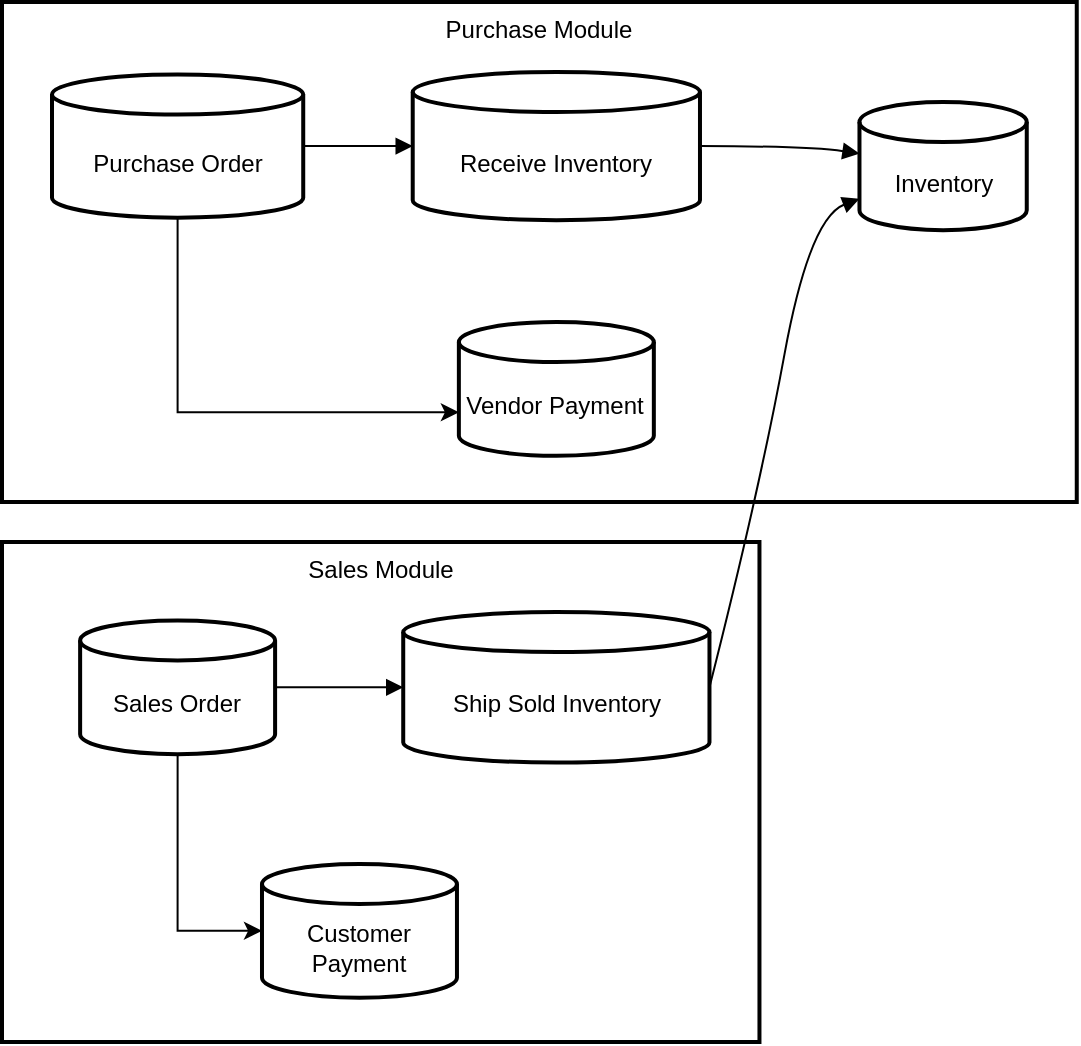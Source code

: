 <mxfile version="21.0.6" type="github">
  <diagram name="Page-1" id="eBDjmsidAM_QVn-FFqh-">
    <mxGraphModel dx="2480" dy="1525" grid="1" gridSize="10" guides="1" tooltips="1" connect="1" arrows="1" fold="1" page="1" pageScale="1" pageWidth="1169" pageHeight="826" math="0" shadow="0">
      <root>
        <mxCell id="0" />
        <mxCell id="1" parent="0" />
        <mxCell id="2" value="Sales Module" style="whiteSpace=wrap;strokeWidth=2;verticalAlign=top;" parent="1" vertex="1">
          <mxGeometry y="270" width="378.73" height="250" as="geometry" />
        </mxCell>
        <mxCell id="3" value="Ship Sold Inventory" style="shape=cylinder3;boundedLbl=1;backgroundOutline=1;size=10;strokeWidth=2;whiteSpace=wrap;" parent="1" vertex="1">
          <mxGeometry x="200.617" y="305.001" width="153.117" height="75.291" as="geometry" />
        </mxCell>
        <mxCell id="PY1i4yX69JiscFvZxub6-21" style="edgeStyle=orthogonalEdgeStyle;rounded=0;orthogonalLoop=1;jettySize=auto;html=1;exitX=0.5;exitY=1;exitDx=0;exitDy=0;exitPerimeter=0;entryX=0;entryY=0.5;entryDx=0;entryDy=0;entryPerimeter=0;" edge="1" parent="1" source="4" target="PY1i4yX69JiscFvZxub6-20">
          <mxGeometry relative="1" as="geometry" />
        </mxCell>
        <mxCell id="4" value="Sales Order" style="shape=cylinder3;boundedLbl=1;backgroundOutline=1;size=10;strokeWidth=2;whiteSpace=wrap;" parent="1" vertex="1">
          <mxGeometry x="39.066" y="309.216" width="97.484" height="66.862" as="geometry" />
        </mxCell>
        <mxCell id="5" value="Purchase Module" style="whiteSpace=wrap;strokeWidth=2;verticalAlign=top;" parent="1" vertex="1">
          <mxGeometry width="537.38" height="250" as="geometry" />
        </mxCell>
        <mxCell id="6" value="Receive Inventory" style="shape=cylinder3;boundedLbl=1;backgroundOutline=1;size=10;strokeWidth=2;whiteSpace=wrap;" parent="1" vertex="1">
          <mxGeometry x="205.359" y="35" width="143.633" height="74.101" as="geometry" />
        </mxCell>
        <mxCell id="PY1i4yX69JiscFvZxub6-19" style="edgeStyle=orthogonalEdgeStyle;rounded=0;orthogonalLoop=1;jettySize=auto;html=1;entryX=0;entryY=0;entryDx=0;entryDy=45.147;entryPerimeter=0;" edge="1" parent="1" source="7" target="PY1i4yX69JiscFvZxub6-16">
          <mxGeometry relative="1" as="geometry">
            <Array as="points">
              <mxPoint x="88" y="205" />
            </Array>
          </mxGeometry>
        </mxCell>
        <mxCell id="7" value="Purchase Order" style="shape=cylinder3;boundedLbl=1;backgroundOutline=1;size=10;strokeWidth=2;whiteSpace=wrap;" parent="1" vertex="1">
          <mxGeometry x="25" y="36.254" width="125.617" height="71.592" as="geometry" />
        </mxCell>
        <mxCell id="8" value="Inventory" style="shape=cylinder3;boundedLbl=1;backgroundOutline=1;size=10;strokeWidth=2;whiteSpace=wrap;" parent="1" vertex="1">
          <mxGeometry x="428.734" y="50.02" width="83.648" height="64.061" as="geometry" />
        </mxCell>
        <mxCell id="10" value="" style="curved=1;startArrow=none;endArrow=block;exitX=1;exitY=0.5;entryX=0;entryY=0.5;" parent="1" source="7" target="6" edge="1">
          <mxGeometry relative="1" as="geometry">
            <Array as="points" />
          </mxGeometry>
        </mxCell>
        <mxCell id="11" value="" style="curved=1;startArrow=none;endArrow=block;exitX=1;exitY=0.5;entryX=0;entryY=0.402;" parent="1" source="6" target="8" edge="1">
          <mxGeometry relative="1" as="geometry">
            <Array as="points">
              <mxPoint x="403.734" y="72.051" />
            </Array>
          </mxGeometry>
        </mxCell>
        <mxCell id="12" value="" style="curved=1;startArrow=none;endArrow=block;exitX=1;exitY=0.5;entryX=0;entryY=0.5;" parent="1" source="4" target="3" edge="1">
          <mxGeometry relative="1" as="geometry">
            <Array as="points" />
          </mxGeometry>
        </mxCell>
        <mxCell id="13" value="" style="curved=1;startArrow=none;endArrow=block;exitX=1;exitY=0.5;entryX=0;entryY=0.754;" parent="1" source="3" target="8" edge="1">
          <mxGeometry relative="1" as="geometry">
            <Array as="points">
              <mxPoint x="378.734" y="244.237" />
              <mxPoint x="403.734" y="108.076" />
            </Array>
          </mxGeometry>
        </mxCell>
        <mxCell id="PY1i4yX69JiscFvZxub6-16" value="Vendor Payment" style="shape=cylinder3;boundedLbl=1;backgroundOutline=1;size=10;strokeWidth=2;whiteSpace=wrap;" vertex="1" parent="1">
          <mxGeometry x="228.436" y="159.996" width="97.484" height="66.862" as="geometry" />
        </mxCell>
        <mxCell id="PY1i4yX69JiscFvZxub6-20" value="Customer Payment" style="shape=cylinder3;boundedLbl=1;backgroundOutline=1;size=10;strokeWidth=2;whiteSpace=wrap;" vertex="1" parent="1">
          <mxGeometry x="129.996" y="430.996" width="97.484" height="66.862" as="geometry" />
        </mxCell>
      </root>
    </mxGraphModel>
  </diagram>
</mxfile>
